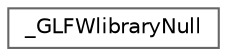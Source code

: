 digraph "类继承关系图"
{
 // LATEX_PDF_SIZE
  bgcolor="transparent";
  edge [fontname=Helvetica,fontsize=10,labelfontname=Helvetica,labelfontsize=10];
  node [fontname=Helvetica,fontsize=10,shape=box,height=0.2,width=0.4];
  rankdir="LR";
  Node0 [id="Node000000",label="_GLFWlibraryNull",height=0.2,width=0.4,color="grey40", fillcolor="white", style="filled",URL="$struct___g_l_f_wlibrary_null.html",tooltip=" "];
}

